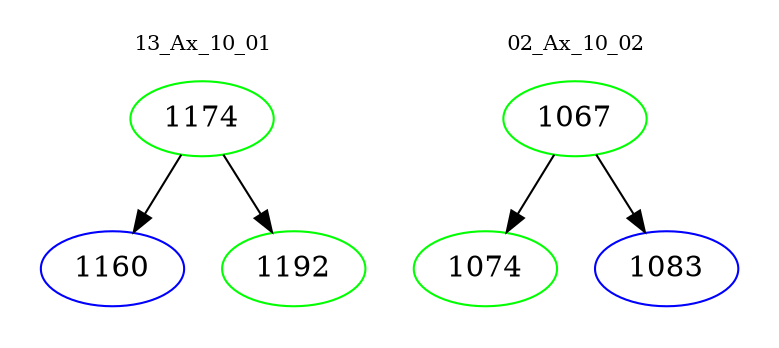 digraph{
subgraph cluster_0 {
color = white
label = "13_Ax_10_01";
fontsize=10;
T0_1174 [label="1174", color="green"]
T0_1174 -> T0_1160 [color="black"]
T0_1160 [label="1160", color="blue"]
T0_1174 -> T0_1192 [color="black"]
T0_1192 [label="1192", color="green"]
}
subgraph cluster_1 {
color = white
label = "02_Ax_10_02";
fontsize=10;
T1_1067 [label="1067", color="green"]
T1_1067 -> T1_1074 [color="black"]
T1_1074 [label="1074", color="green"]
T1_1067 -> T1_1083 [color="black"]
T1_1083 [label="1083", color="blue"]
}
}
